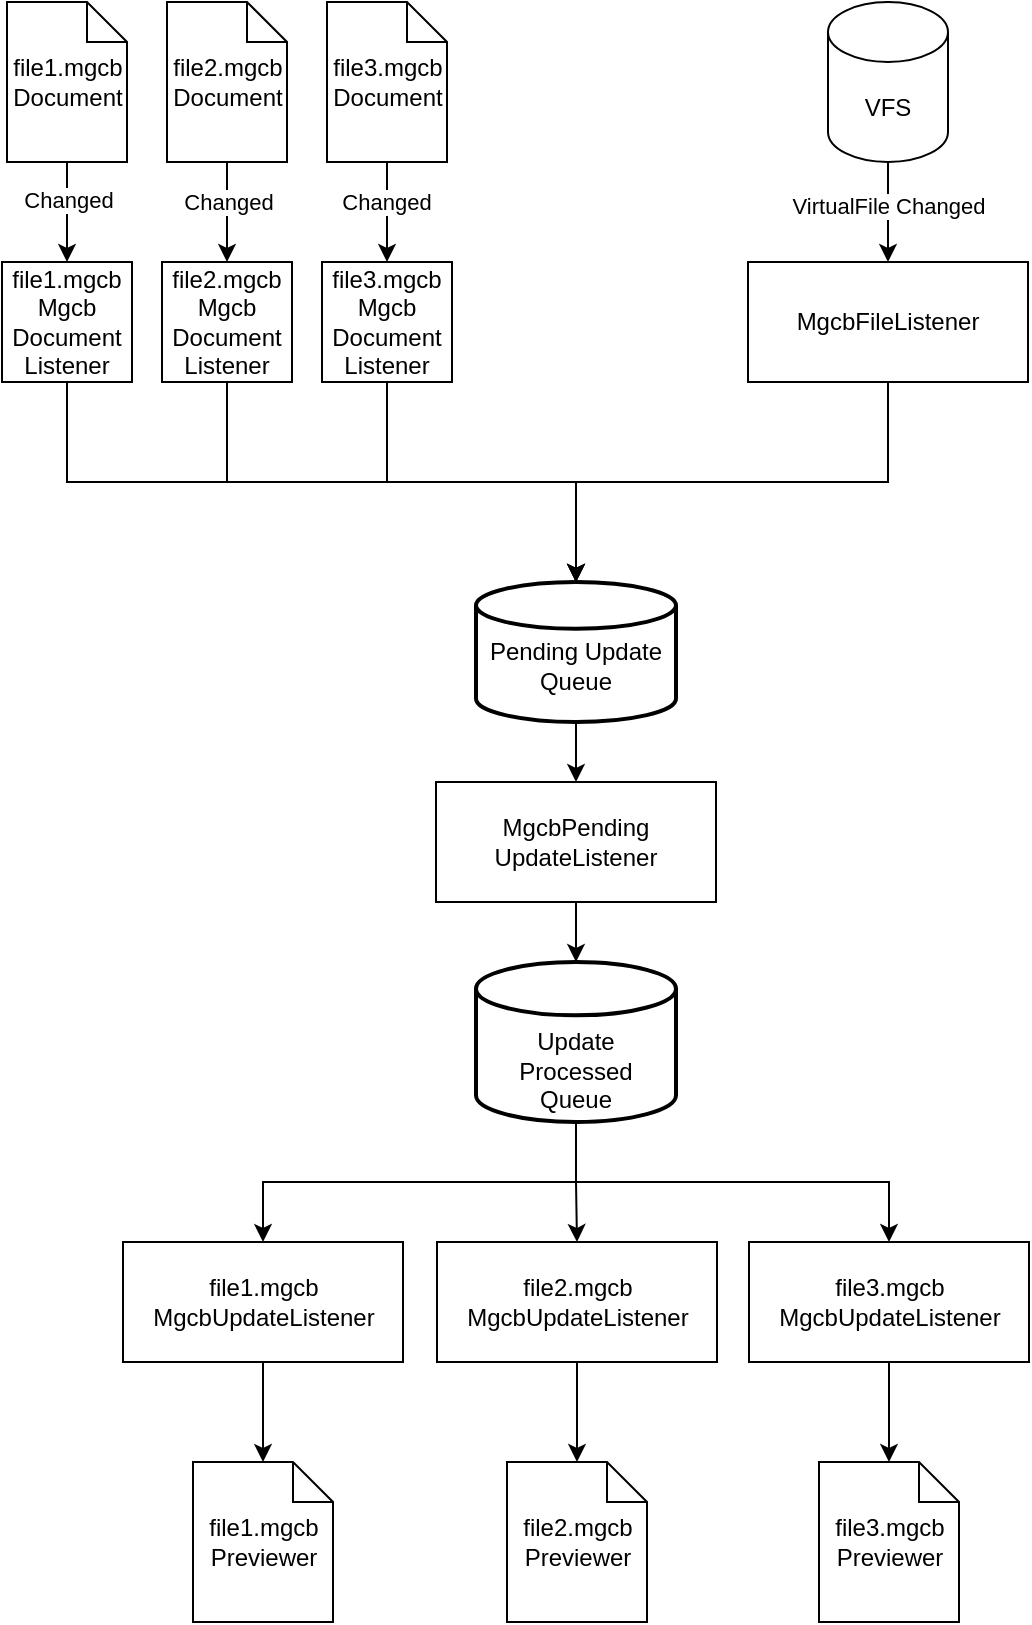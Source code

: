 <mxfile version="16.1.2" type="device"><diagram id="nRhduHz4vNY4RO0hFNZF" name="Страница 1"><mxGraphModel dx="1354" dy="824" grid="1" gridSize="10" guides="1" tooltips="1" connect="1" arrows="1" fold="1" page="1" pageScale="1" pageWidth="827" pageHeight="1169" math="0" shadow="0"><root><mxCell id="0"/><mxCell id="1" parent="0"/><mxCell id="XPz8SjFr26GVMWTtS-a4-17" style="edgeStyle=orthogonalEdgeStyle;rounded=0;orthogonalLoop=1;jettySize=auto;html=1;entryX=0.5;entryY=0;entryDx=0;entryDy=0;entryPerimeter=0;" edge="1" parent="1" source="XPz8SjFr26GVMWTtS-a4-3" target="XPz8SjFr26GVMWTtS-a4-11"><mxGeometry relative="1" as="geometry"><Array as="points"><mxPoint x="583" y="440"/><mxPoint x="427" y="440"/></Array></mxGeometry></mxCell><mxCell id="XPz8SjFr26GVMWTtS-a4-3" value="MgcbFileListener" style="rounded=0;whiteSpace=wrap;html=1;" vertex="1" parent="1"><mxGeometry x="513" y="330" width="140" height="60" as="geometry"/></mxCell><mxCell id="XPz8SjFr26GVMWTtS-a4-6" style="edgeStyle=orthogonalEdgeStyle;rounded=0;orthogonalLoop=1;jettySize=auto;html=1;entryX=0.5;entryY=0;entryDx=0;entryDy=0;" edge="1" parent="1" source="XPz8SjFr26GVMWTtS-a4-5" target="XPz8SjFr26GVMWTtS-a4-3"><mxGeometry relative="1" as="geometry"/></mxCell><mxCell id="XPz8SjFr26GVMWTtS-a4-7" value="VirtualFile Changed" style="edgeLabel;html=1;align=center;verticalAlign=middle;resizable=0;points=[];" vertex="1" connectable="0" parent="XPz8SjFr26GVMWTtS-a4-6"><mxGeometry x="-0.103" relative="1" as="geometry"><mxPoint y="-1" as="offset"/></mxGeometry></mxCell><mxCell id="XPz8SjFr26GVMWTtS-a4-5" value="VFS" style="shape=cylinder3;whiteSpace=wrap;html=1;boundedLbl=1;backgroundOutline=1;size=15;" vertex="1" parent="1"><mxGeometry x="553" y="200" width="60" height="80" as="geometry"/></mxCell><mxCell id="XPz8SjFr26GVMWTtS-a4-39" style="edgeStyle=orthogonalEdgeStyle;rounded=0;orthogonalLoop=1;jettySize=auto;html=1;entryX=0.5;entryY=0;entryDx=0;entryDy=0;" edge="1" parent="1" source="XPz8SjFr26GVMWTtS-a4-8" target="XPz8SjFr26GVMWTtS-a4-36"><mxGeometry relative="1" as="geometry"/></mxCell><mxCell id="XPz8SjFr26GVMWTtS-a4-46" value="Changed" style="edgeLabel;html=1;align=center;verticalAlign=middle;resizable=0;points=[];" vertex="1" connectable="0" parent="XPz8SjFr26GVMWTtS-a4-39"><mxGeometry x="-0.28" y="-1" relative="1" as="geometry"><mxPoint x="1" y="2" as="offset"/></mxGeometry></mxCell><mxCell id="XPz8SjFr26GVMWTtS-a4-8" value="file2.mgcb&lt;br&gt;Document" style="shape=note;size=20;whiteSpace=wrap;html=1;" vertex="1" parent="1"><mxGeometry x="222.5" y="200" width="60" height="80" as="geometry"/></mxCell><mxCell id="XPz8SjFr26GVMWTtS-a4-53" style="edgeStyle=orthogonalEdgeStyle;rounded=0;orthogonalLoop=1;jettySize=auto;html=1;entryX=0.5;entryY=0;entryDx=0;entryDy=0;" edge="1" parent="1" source="XPz8SjFr26GVMWTtS-a4-11" target="XPz8SjFr26GVMWTtS-a4-52"><mxGeometry relative="1" as="geometry"/></mxCell><mxCell id="XPz8SjFr26GVMWTtS-a4-11" value="&lt;br&gt;Pending Update&lt;br&gt;Queue" style="strokeWidth=2;html=1;shape=mxgraph.flowchart.database;whiteSpace=wrap;" vertex="1" parent="1"><mxGeometry x="377" y="490" width="100" height="70" as="geometry"/></mxCell><mxCell id="XPz8SjFr26GVMWTtS-a4-59" style="edgeStyle=orthogonalEdgeStyle;rounded=0;orthogonalLoop=1;jettySize=auto;html=1;" edge="1" parent="1" source="XPz8SjFr26GVMWTtS-a4-19" target="XPz8SjFr26GVMWTtS-a4-27"><mxGeometry relative="1" as="geometry"/></mxCell><mxCell id="XPz8SjFr26GVMWTtS-a4-19" value="file1.mgcb&lt;br&gt;MgcbUpdateListener" style="rounded=0;whiteSpace=wrap;html=1;" vertex="1" parent="1"><mxGeometry x="200.5" y="820" width="140" height="60" as="geometry"/></mxCell><mxCell id="XPz8SjFr26GVMWTtS-a4-60" style="edgeStyle=orthogonalEdgeStyle;rounded=0;orthogonalLoop=1;jettySize=auto;html=1;entryX=0.5;entryY=0;entryDx=0;entryDy=0;entryPerimeter=0;" edge="1" parent="1" source="XPz8SjFr26GVMWTtS-a4-21" target="XPz8SjFr26GVMWTtS-a4-29"><mxGeometry relative="1" as="geometry"/></mxCell><mxCell id="XPz8SjFr26GVMWTtS-a4-21" value="file2.mgcb&lt;br&gt;MgcbUpdateListener" style="rounded=0;whiteSpace=wrap;html=1;" vertex="1" parent="1"><mxGeometry x="357.5" y="820" width="140" height="60" as="geometry"/></mxCell><mxCell id="XPz8SjFr26GVMWTtS-a4-61" style="edgeStyle=orthogonalEdgeStyle;rounded=0;orthogonalLoop=1;jettySize=auto;html=1;entryX=0.5;entryY=0;entryDx=0;entryDy=0;entryPerimeter=0;" edge="1" parent="1" source="XPz8SjFr26GVMWTtS-a4-23" target="XPz8SjFr26GVMWTtS-a4-30"><mxGeometry relative="1" as="geometry"/></mxCell><mxCell id="XPz8SjFr26GVMWTtS-a4-23" value="file3.mgcb&lt;br&gt;MgcbUpdateListener" style="rounded=0;whiteSpace=wrap;html=1;" vertex="1" parent="1"><mxGeometry x="513.5" y="820" width="140" height="60" as="geometry"/></mxCell><mxCell id="XPz8SjFr26GVMWTtS-a4-27" value="file1.mgcb&lt;br&gt;Previewer" style="shape=note;size=20;whiteSpace=wrap;html=1;" vertex="1" parent="1"><mxGeometry x="235.5" y="930" width="70" height="80" as="geometry"/></mxCell><mxCell id="XPz8SjFr26GVMWTtS-a4-29" value="file2.mgcb&lt;br&gt;Previewer" style="shape=note;size=20;whiteSpace=wrap;html=1;" vertex="1" parent="1"><mxGeometry x="392.5" y="930" width="70" height="80" as="geometry"/></mxCell><mxCell id="XPz8SjFr26GVMWTtS-a4-30" value="file3.mgcb&lt;br&gt;Previewer" style="shape=note;size=20;whiteSpace=wrap;html=1;" vertex="1" parent="1"><mxGeometry x="548.5" y="930" width="70" height="80" as="geometry"/></mxCell><mxCell id="XPz8SjFr26GVMWTtS-a4-38" style="edgeStyle=orthogonalEdgeStyle;rounded=0;orthogonalLoop=1;jettySize=auto;html=1;entryX=0.5;entryY=0;entryDx=0;entryDy=0;" edge="1" parent="1" source="XPz8SjFr26GVMWTtS-a4-33" target="XPz8SjFr26GVMWTtS-a4-35"><mxGeometry relative="1" as="geometry"/></mxCell><mxCell id="XPz8SjFr26GVMWTtS-a4-44" value="Changed" style="edgeLabel;html=1;align=center;verticalAlign=middle;resizable=0;points=[];" vertex="1" connectable="0" parent="XPz8SjFr26GVMWTtS-a4-38"><mxGeometry x="-0.264" relative="1" as="geometry"><mxPoint as="offset"/></mxGeometry></mxCell><mxCell id="XPz8SjFr26GVMWTtS-a4-33" value="file1.mgcb&lt;br&gt;Document" style="shape=note;size=20;whiteSpace=wrap;html=1;" vertex="1" parent="1"><mxGeometry x="142.5" y="200" width="60" height="80" as="geometry"/></mxCell><mxCell id="XPz8SjFr26GVMWTtS-a4-40" style="edgeStyle=orthogonalEdgeStyle;rounded=0;orthogonalLoop=1;jettySize=auto;html=1;entryX=0.5;entryY=0;entryDx=0;entryDy=0;" edge="1" parent="1" source="XPz8SjFr26GVMWTtS-a4-34" target="XPz8SjFr26GVMWTtS-a4-37"><mxGeometry relative="1" as="geometry"/></mxCell><mxCell id="XPz8SjFr26GVMWTtS-a4-47" value="Changed" style="edgeLabel;html=1;align=center;verticalAlign=middle;resizable=0;points=[];" vertex="1" connectable="0" parent="XPz8SjFr26GVMWTtS-a4-40"><mxGeometry x="-0.216" y="-1" relative="1" as="geometry"><mxPoint as="offset"/></mxGeometry></mxCell><mxCell id="XPz8SjFr26GVMWTtS-a4-34" value="file3.mgcb&lt;br&gt;Document" style="shape=note;size=20;whiteSpace=wrap;html=1;" vertex="1" parent="1"><mxGeometry x="302.5" y="200" width="60" height="80" as="geometry"/></mxCell><mxCell id="XPz8SjFr26GVMWTtS-a4-41" style="edgeStyle=orthogonalEdgeStyle;rounded=0;orthogonalLoop=1;jettySize=auto;html=1;entryX=0.5;entryY=0;entryDx=0;entryDy=0;entryPerimeter=0;" edge="1" parent="1" source="XPz8SjFr26GVMWTtS-a4-35" target="XPz8SjFr26GVMWTtS-a4-11"><mxGeometry relative="1" as="geometry"><Array as="points"><mxPoint x="173" y="440"/><mxPoint x="427" y="440"/></Array></mxGeometry></mxCell><mxCell id="XPz8SjFr26GVMWTtS-a4-35" value="file1.mgcb&lt;br&gt;Mgcb&lt;br&gt;Document&lt;br&gt;Listener" style="rounded=0;whiteSpace=wrap;html=1;" vertex="1" parent="1"><mxGeometry x="140" y="330" width="65" height="60" as="geometry"/></mxCell><mxCell id="XPz8SjFr26GVMWTtS-a4-42" style="edgeStyle=orthogonalEdgeStyle;rounded=0;orthogonalLoop=1;jettySize=auto;html=1;entryX=0.5;entryY=0;entryDx=0;entryDy=0;entryPerimeter=0;" edge="1" parent="1" source="XPz8SjFr26GVMWTtS-a4-36" target="XPz8SjFr26GVMWTtS-a4-11"><mxGeometry relative="1" as="geometry"><Array as="points"><mxPoint x="253" y="440"/><mxPoint x="427" y="440"/></Array></mxGeometry></mxCell><mxCell id="XPz8SjFr26GVMWTtS-a4-36" value="file2.mgcb&lt;br&gt;Mgcb&lt;br&gt;Document&lt;br&gt;Listener" style="rounded=0;whiteSpace=wrap;html=1;" vertex="1" parent="1"><mxGeometry x="220" y="330" width="65" height="60" as="geometry"/></mxCell><mxCell id="XPz8SjFr26GVMWTtS-a4-43" style="edgeStyle=orthogonalEdgeStyle;rounded=0;orthogonalLoop=1;jettySize=auto;html=1;entryX=0.5;entryY=0;entryDx=0;entryDy=0;entryPerimeter=0;" edge="1" parent="1" source="XPz8SjFr26GVMWTtS-a4-37" target="XPz8SjFr26GVMWTtS-a4-11"><mxGeometry relative="1" as="geometry"><Array as="points"><mxPoint x="333" y="440"/><mxPoint x="427" y="440"/></Array></mxGeometry></mxCell><mxCell id="XPz8SjFr26GVMWTtS-a4-37" value="file3.mgcb&lt;br&gt;Mgcb&lt;br&gt;Document&lt;br&gt;Listener" style="rounded=0;whiteSpace=wrap;html=1;" vertex="1" parent="1"><mxGeometry x="300" y="330" width="65" height="60" as="geometry"/></mxCell><mxCell id="XPz8SjFr26GVMWTtS-a4-56" style="edgeStyle=orthogonalEdgeStyle;rounded=0;orthogonalLoop=1;jettySize=auto;html=1;entryX=0.5;entryY=0;entryDx=0;entryDy=0;" edge="1" parent="1" source="XPz8SjFr26GVMWTtS-a4-48" target="XPz8SjFr26GVMWTtS-a4-21"><mxGeometry relative="1" as="geometry"/></mxCell><mxCell id="XPz8SjFr26GVMWTtS-a4-57" style="edgeStyle=orthogonalEdgeStyle;rounded=0;orthogonalLoop=1;jettySize=auto;html=1;entryX=0.5;entryY=0;entryDx=0;entryDy=0;" edge="1" parent="1" source="XPz8SjFr26GVMWTtS-a4-48" target="XPz8SjFr26GVMWTtS-a4-19"><mxGeometry relative="1" as="geometry"><Array as="points"><mxPoint x="427" y="790"/><mxPoint x="271" y="790"/></Array></mxGeometry></mxCell><mxCell id="XPz8SjFr26GVMWTtS-a4-58" style="edgeStyle=orthogonalEdgeStyle;rounded=0;orthogonalLoop=1;jettySize=auto;html=1;entryX=0.5;entryY=0;entryDx=0;entryDy=0;" edge="1" parent="1" source="XPz8SjFr26GVMWTtS-a4-48" target="XPz8SjFr26GVMWTtS-a4-23"><mxGeometry relative="1" as="geometry"><Array as="points"><mxPoint x="427" y="790"/><mxPoint x="584" y="790"/></Array></mxGeometry></mxCell><mxCell id="XPz8SjFr26GVMWTtS-a4-48" value="&lt;br&gt;&lt;br&gt;Update Processed&lt;br&gt;Queue" style="strokeWidth=2;html=1;shape=mxgraph.flowchart.database;whiteSpace=wrap;" vertex="1" parent="1"><mxGeometry x="377" y="680" width="100" height="80" as="geometry"/></mxCell><mxCell id="XPz8SjFr26GVMWTtS-a4-54" style="edgeStyle=orthogonalEdgeStyle;rounded=0;orthogonalLoop=1;jettySize=auto;html=1;entryX=0.5;entryY=0;entryDx=0;entryDy=0;entryPerimeter=0;" edge="1" parent="1" source="XPz8SjFr26GVMWTtS-a4-52" target="XPz8SjFr26GVMWTtS-a4-48"><mxGeometry relative="1" as="geometry"/></mxCell><mxCell id="XPz8SjFr26GVMWTtS-a4-52" value="MgcbPending&lt;br&gt;UpdateListener" style="rounded=0;whiteSpace=wrap;html=1;" vertex="1" parent="1"><mxGeometry x="357" y="590" width="140" height="60" as="geometry"/></mxCell></root></mxGraphModel></diagram></mxfile>